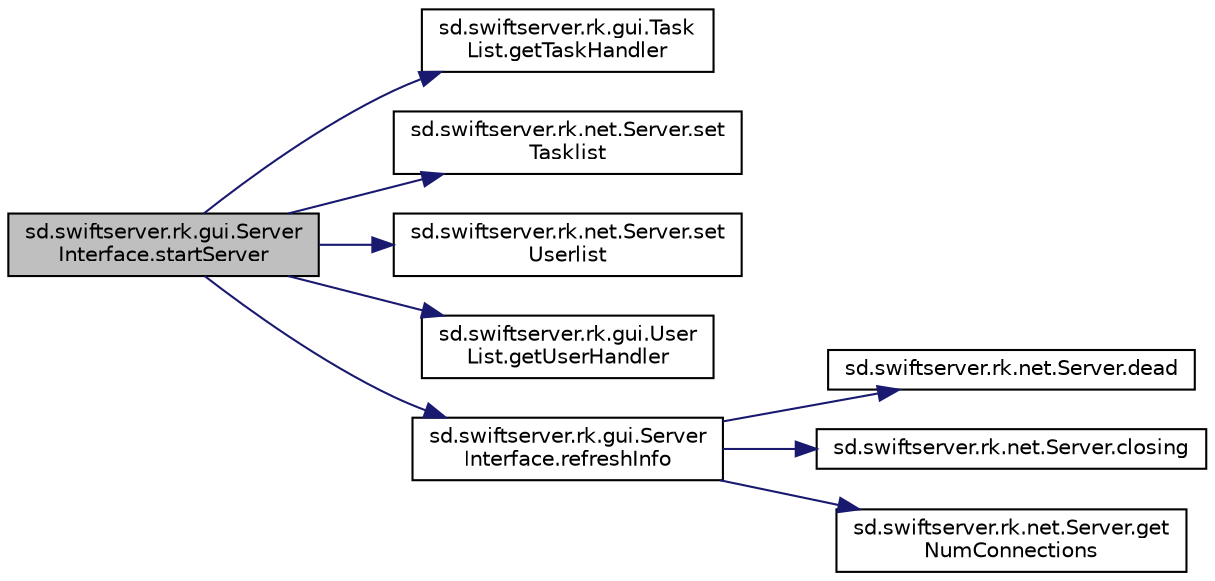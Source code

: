 digraph "sd.swiftserver.rk.gui.ServerInterface.startServer"
{
  edge [fontname="Helvetica",fontsize="10",labelfontname="Helvetica",labelfontsize="10"];
  node [fontname="Helvetica",fontsize="10",shape=record];
  rankdir="LR";
  Node1 [label="sd.swiftserver.rk.gui.Server\lInterface.startServer",height=0.2,width=0.4,color="black", fillcolor="grey75", style="filled", fontcolor="black"];
  Node1 -> Node2 [color="midnightblue",fontsize="10",style="solid",fontname="Helvetica"];
  Node2 [label="sd.swiftserver.rk.gui.Task\lList.getTaskHandler",height=0.2,width=0.4,color="black", fillcolor="white", style="filled",URL="$classsd_1_1swiftserver_1_1rk_1_1gui_1_1TaskList.html#a0497def2771332caa9903c9e03a50734"];
  Node1 -> Node3 [color="midnightblue",fontsize="10",style="solid",fontname="Helvetica"];
  Node3 [label="sd.swiftserver.rk.net.Server.set\lTasklist",height=0.2,width=0.4,color="black", fillcolor="white", style="filled",URL="$classsd_1_1swiftserver_1_1rk_1_1net_1_1Server.html#a0e9f6c05fe94433b4f769a3c4608ac3f"];
  Node1 -> Node4 [color="midnightblue",fontsize="10",style="solid",fontname="Helvetica"];
  Node4 [label="sd.swiftserver.rk.net.Server.set\lUserlist",height=0.2,width=0.4,color="black", fillcolor="white", style="filled",URL="$classsd_1_1swiftserver_1_1rk_1_1net_1_1Server.html#a6518b644ce175846a6c8de98dd28bbde"];
  Node1 -> Node5 [color="midnightblue",fontsize="10",style="solid",fontname="Helvetica"];
  Node5 [label="sd.swiftserver.rk.gui.User\lList.getUserHandler",height=0.2,width=0.4,color="black", fillcolor="white", style="filled",URL="$classsd_1_1swiftserver_1_1rk_1_1gui_1_1UserList.html#a9d9931b939f701b631b0cd8ab41f6f70"];
  Node1 -> Node6 [color="midnightblue",fontsize="10",style="solid",fontname="Helvetica"];
  Node6 [label="sd.swiftserver.rk.gui.Server\lInterface.refreshInfo",height=0.2,width=0.4,color="black", fillcolor="white", style="filled",URL="$classsd_1_1swiftserver_1_1rk_1_1gui_1_1ServerInterface.html#a4b29750ebcb3bce9df24ed413fd09497"];
  Node6 -> Node7 [color="midnightblue",fontsize="10",style="solid",fontname="Helvetica"];
  Node7 [label="sd.swiftserver.rk.net.Server.dead",height=0.2,width=0.4,color="black", fillcolor="white", style="filled",URL="$classsd_1_1swiftserver_1_1rk_1_1net_1_1Server.html#a8f32a1886688b05b7e1d1667a3a9a8e1"];
  Node6 -> Node8 [color="midnightblue",fontsize="10",style="solid",fontname="Helvetica"];
  Node8 [label="sd.swiftserver.rk.net.Server.closing",height=0.2,width=0.4,color="black", fillcolor="white", style="filled",URL="$classsd_1_1swiftserver_1_1rk_1_1net_1_1Server.html#a3fca0307a8f70f89f5d8410e37fd6962"];
  Node6 -> Node9 [color="midnightblue",fontsize="10",style="solid",fontname="Helvetica"];
  Node9 [label="sd.swiftserver.rk.net.Server.get\lNumConnections",height=0.2,width=0.4,color="black", fillcolor="white", style="filled",URL="$classsd_1_1swiftserver_1_1rk_1_1net_1_1Server.html#ab1f6e9ec3e883be17b0077ca41c82188"];
}

